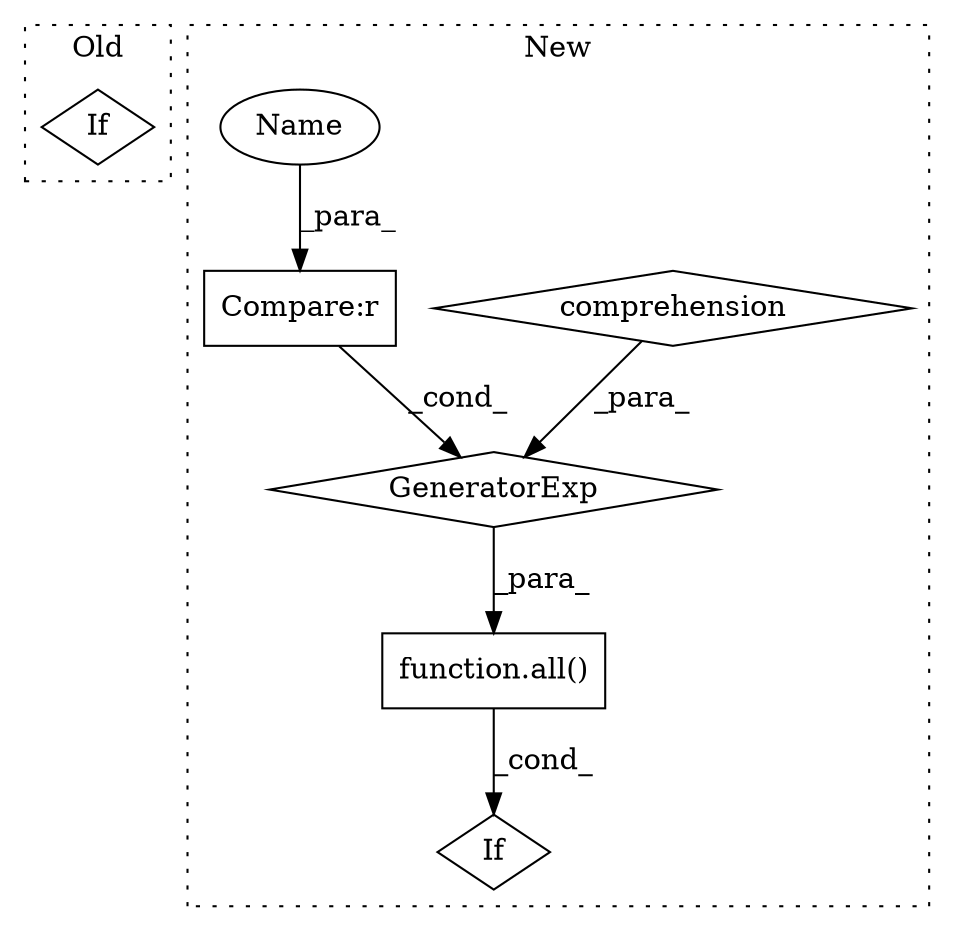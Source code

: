 digraph G {
subgraph cluster0 {
1 [label="If" a="96" s="9257" l="3" shape="diamond"];
label = "Old";
style="dotted";
}
subgraph cluster1 {
2 [label="function.all()" a="75" s="7602,7607" l="4,48" shape="box"];
3 [label="comprehension" a="45" s="7630" l="3" shape="diamond"];
4 [label="GeneratorExp" a="55" s="7606" l="1" shape="diamond"];
5 [label="If" a="96" s="7595" l="3" shape="diamond"];
6 [label="Compare:r" a="40" s="7606" l="23" shape="box"];
7 [label="Name" a="87" s="7606" l="1" shape="ellipse"];
label = "New";
style="dotted";
}
2 -> 5 [label="_cond_"];
3 -> 4 [label="_para_"];
4 -> 2 [label="_para_"];
6 -> 4 [label="_cond_"];
7 -> 6 [label="_para_"];
}